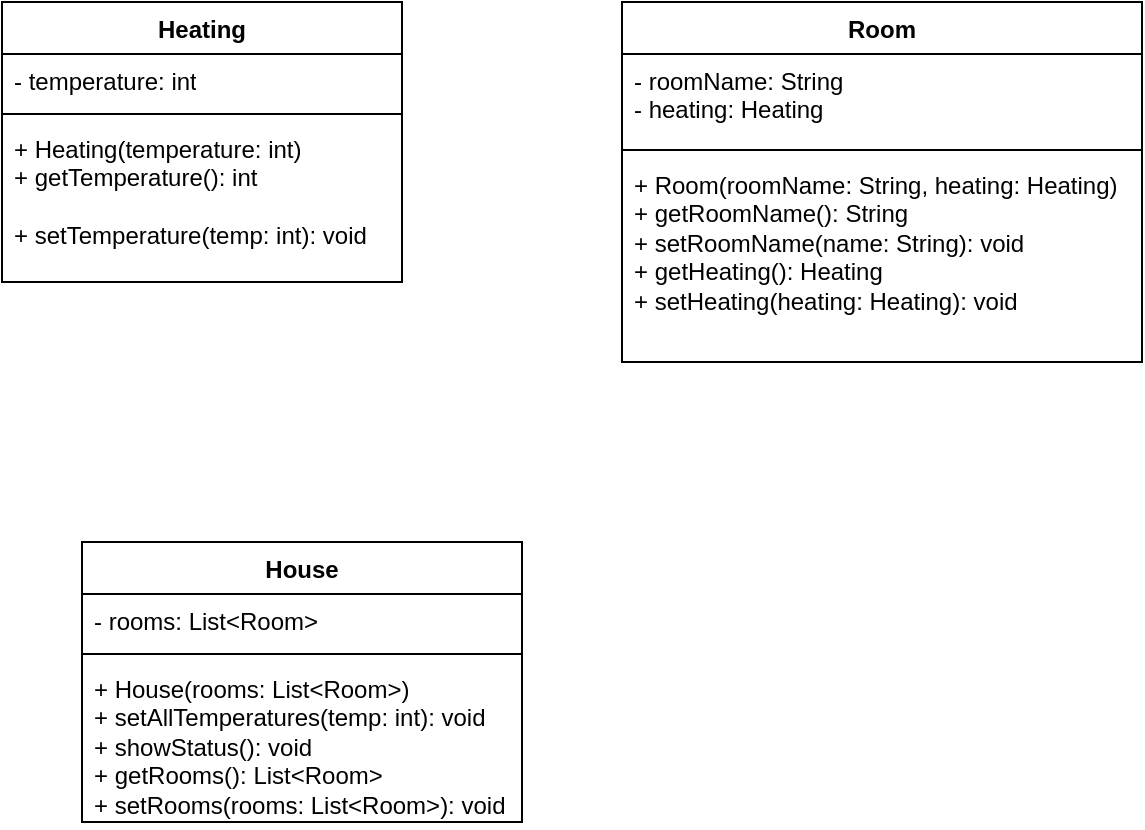 <mxfile version="28.1.1">
  <diagram name="Page-1" id="sC0dLh9dnkXcW-VVarDT">
    <mxGraphModel dx="1017" dy="506" grid="1" gridSize="10" guides="1" tooltips="1" connect="1" arrows="1" fold="1" page="1" pageScale="1" pageWidth="850" pageHeight="1100" math="0" shadow="0">
      <root>
        <mxCell id="0" />
        <mxCell id="1" parent="0" />
        <mxCell id="4rApKkBgYoG1T_KD5AK7-1" value="Heating" style="swimlane;fontStyle=1;align=center;verticalAlign=top;childLayout=stackLayout;horizontal=1;startSize=26;horizontalStack=0;resizeParent=1;resizeParentMax=0;resizeLast=0;collapsible=1;marginBottom=0;whiteSpace=wrap;html=1;" vertex="1" parent="1">
          <mxGeometry x="80" y="40" width="200" height="140" as="geometry" />
        </mxCell>
        <mxCell id="4rApKkBgYoG1T_KD5AK7-2" value="- temperature: int" style="text;strokeColor=none;fillColor=none;align=left;verticalAlign=top;spacingLeft=4;spacingRight=4;overflow=hidden;rotatable=0;points=[[0,0.5],[1,0.5]];portConstraint=eastwest;whiteSpace=wrap;html=1;" vertex="1" parent="4rApKkBgYoG1T_KD5AK7-1">
          <mxGeometry y="26" width="200" height="26" as="geometry" />
        </mxCell>
        <mxCell id="4rApKkBgYoG1T_KD5AK7-3" value="" style="line;strokeWidth=1;fillColor=none;align=left;verticalAlign=middle;spacingTop=-1;spacingLeft=3;spacingRight=3;rotatable=0;labelPosition=right;points=[];portConstraint=eastwest;strokeColor=inherit;" vertex="1" parent="4rApKkBgYoG1T_KD5AK7-1">
          <mxGeometry y="52" width="200" height="8" as="geometry" />
        </mxCell>
        <mxCell id="4rApKkBgYoG1T_KD5AK7-4" value="&lt;div&gt;+ Heating(temperature: int)&amp;nbsp;&lt;/div&gt;&lt;div&gt;&lt;span style=&quot;background-color: transparent; color: light-dark(rgb(0, 0, 0), rgb(255, 255, 255));&quot;&gt;+ getTemperature(): int&amp;nbsp; &amp;nbsp; &amp;nbsp;&lt;/span&gt;&lt;/div&gt;&lt;div&gt;&lt;span style=&quot;background-color: transparent; color: light-dark(rgb(0, 0, 0), rgb(255, 255, 255));&quot;&gt;&lt;br&gt;&lt;/span&gt;&lt;/div&gt;&lt;div&gt;&lt;span style=&quot;background-color: transparent; color: light-dark(rgb(0, 0, 0), rgb(255, 255, 255));&quot;&gt;+ setTemperature(temp: int): void&amp;nbsp;&lt;/span&gt;&lt;/div&gt;" style="text;strokeColor=none;fillColor=none;align=left;verticalAlign=top;spacingLeft=4;spacingRight=4;overflow=hidden;rotatable=0;points=[[0,0.5],[1,0.5]];portConstraint=eastwest;whiteSpace=wrap;html=1;" vertex="1" parent="4rApKkBgYoG1T_KD5AK7-1">
          <mxGeometry y="60" width="200" height="80" as="geometry" />
        </mxCell>
        <mxCell id="4rApKkBgYoG1T_KD5AK7-5" value="Room" style="swimlane;fontStyle=1;align=center;verticalAlign=top;childLayout=stackLayout;horizontal=1;startSize=26;horizontalStack=0;resizeParent=1;resizeParentMax=0;resizeLast=0;collapsible=1;marginBottom=0;whiteSpace=wrap;html=1;" vertex="1" parent="1">
          <mxGeometry x="390" y="40" width="260" height="180" as="geometry" />
        </mxCell>
        <mxCell id="4rApKkBgYoG1T_KD5AK7-6" value="&lt;div&gt;- roomName: String&amp;nbsp; &amp;nbsp;&lt;/div&gt;&lt;div&gt;&lt;span style=&quot;background-color: transparent; color: light-dark(rgb(0, 0, 0), rgb(255, 255, 255));&quot;&gt;- heating: Heating&amp;nbsp;&lt;/span&gt;&lt;/div&gt;" style="text;strokeColor=none;fillColor=none;align=left;verticalAlign=top;spacingLeft=4;spacingRight=4;overflow=hidden;rotatable=0;points=[[0,0.5],[1,0.5]];portConstraint=eastwest;whiteSpace=wrap;html=1;" vertex="1" parent="4rApKkBgYoG1T_KD5AK7-5">
          <mxGeometry y="26" width="260" height="44" as="geometry" />
        </mxCell>
        <mxCell id="4rApKkBgYoG1T_KD5AK7-7" value="" style="line;strokeWidth=1;fillColor=none;align=left;verticalAlign=middle;spacingTop=-1;spacingLeft=3;spacingRight=3;rotatable=0;labelPosition=right;points=[];portConstraint=eastwest;strokeColor=inherit;" vertex="1" parent="4rApKkBgYoG1T_KD5AK7-5">
          <mxGeometry y="70" width="260" height="8" as="geometry" />
        </mxCell>
        <mxCell id="4rApKkBgYoG1T_KD5AK7-8" value="&lt;div&gt;+ Room(roomName: String, heating: Heating)&amp;nbsp;&lt;/div&gt;&lt;div&gt;&lt;span style=&quot;background-color: transparent; color: light-dark(rgb(0, 0, 0), rgb(255, 255, 255));&quot;&gt;+ getRoomName(): String&amp;nbsp; &amp;nbsp;&lt;/span&gt;&lt;/div&gt;&lt;div&gt;&lt;span style=&quot;background-color: transparent; color: light-dark(rgb(0, 0, 0), rgb(255, 255, 255));&quot;&gt;+ setRoomName(name: String): void&amp;nbsp;&lt;/span&gt;&lt;/div&gt;&lt;div&gt;&lt;span style=&quot;background-color: transparent; color: light-dark(rgb(0, 0, 0), rgb(255, 255, 255));&quot;&gt;+ getHeating(): Heating&amp;nbsp; &amp;nbsp;&lt;/span&gt;&lt;/div&gt;&lt;div&gt;+ setHeating(heating: Heating): void&amp;nbsp;&lt;/div&gt;" style="text;strokeColor=none;fillColor=none;align=left;verticalAlign=top;spacingLeft=4;spacingRight=4;overflow=hidden;rotatable=0;points=[[0,0.5],[1,0.5]];portConstraint=eastwest;whiteSpace=wrap;html=1;" vertex="1" parent="4rApKkBgYoG1T_KD5AK7-5">
          <mxGeometry y="78" width="260" height="102" as="geometry" />
        </mxCell>
        <mxCell id="4rApKkBgYoG1T_KD5AK7-9" value="House" style="swimlane;fontStyle=1;align=center;verticalAlign=top;childLayout=stackLayout;horizontal=1;startSize=26;horizontalStack=0;resizeParent=1;resizeParentMax=0;resizeLast=0;collapsible=1;marginBottom=0;whiteSpace=wrap;html=1;" vertex="1" parent="1">
          <mxGeometry x="120" y="310" width="220" height="140" as="geometry" />
        </mxCell>
        <mxCell id="4rApKkBgYoG1T_KD5AK7-10" value="- rooms: List&amp;lt;Room&amp;gt;" style="text;strokeColor=none;fillColor=none;align=left;verticalAlign=top;spacingLeft=4;spacingRight=4;overflow=hidden;rotatable=0;points=[[0,0.5],[1,0.5]];portConstraint=eastwest;whiteSpace=wrap;html=1;" vertex="1" parent="4rApKkBgYoG1T_KD5AK7-9">
          <mxGeometry y="26" width="220" height="26" as="geometry" />
        </mxCell>
        <mxCell id="4rApKkBgYoG1T_KD5AK7-11" value="" style="line;strokeWidth=1;fillColor=none;align=left;verticalAlign=middle;spacingTop=-1;spacingLeft=3;spacingRight=3;rotatable=0;labelPosition=right;points=[];portConstraint=eastwest;strokeColor=inherit;" vertex="1" parent="4rApKkBgYoG1T_KD5AK7-9">
          <mxGeometry y="52" width="220" height="8" as="geometry" />
        </mxCell>
        <mxCell id="4rApKkBgYoG1T_KD5AK7-12" value="&lt;div&gt;+ House(rooms: List&amp;lt;Room&amp;gt;)&amp;nbsp;&lt;/div&gt;&lt;div&gt;&lt;span style=&quot;background-color: transparent; color: light-dark(rgb(0, 0, 0), rgb(255, 255, 255));&quot;&gt;+ setAllTemperatures(temp: int): void&amp;nbsp;&lt;/span&gt;&lt;/div&gt;&lt;div&gt;&lt;span style=&quot;background-color: transparent; color: light-dark(rgb(0, 0, 0), rgb(255, 255, 255));&quot;&gt;+ showStatus(): void&amp;nbsp;&lt;/span&gt;&lt;/div&gt;&lt;div&gt;&lt;span style=&quot;background-color: transparent; color: light-dark(rgb(0, 0, 0), rgb(255, 255, 255));&quot;&gt;+ getRooms(): List&amp;lt;Room&amp;gt;&lt;/span&gt;&lt;/div&gt;&lt;div&gt;+ setRooms(rooms: List&amp;lt;Room&amp;gt;): void&amp;nbsp;&lt;/div&gt;" style="text;strokeColor=none;fillColor=none;align=left;verticalAlign=top;spacingLeft=4;spacingRight=4;overflow=hidden;rotatable=0;points=[[0,0.5],[1,0.5]];portConstraint=eastwest;whiteSpace=wrap;html=1;" vertex="1" parent="4rApKkBgYoG1T_KD5AK7-9">
          <mxGeometry y="60" width="220" height="80" as="geometry" />
        </mxCell>
      </root>
    </mxGraphModel>
  </diagram>
</mxfile>
